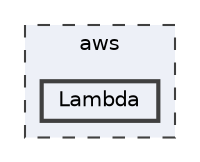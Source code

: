 digraph "/home/mj/Desktop/IoT-Chat-Digitalization/aws/Lambda"
{
 // LATEX_PDF_SIZE
  bgcolor="transparent";
  edge [fontname=Helvetica,fontsize=10,labelfontname=Helvetica,labelfontsize=10];
  node [fontname=Helvetica,fontsize=10,shape=box,height=0.2,width=0.4];
  compound=true
  subgraph clusterdir_8cd67100f101540e457c975b125ff134 {
    graph [ bgcolor="#edf0f7", pencolor="grey25", label="aws", fontname=Helvetica,fontsize=10 style="filled,dashed", URL="dir_8cd67100f101540e457c975b125ff134.html",tooltip=""]
  dir_b8efbf582380766f28a156e5fa3ed99d [label="Lambda", fillcolor="#edf0f7", color="grey25", style="filled,bold", URL="dir_b8efbf582380766f28a156e5fa3ed99d.html",tooltip=""];
  }
}
